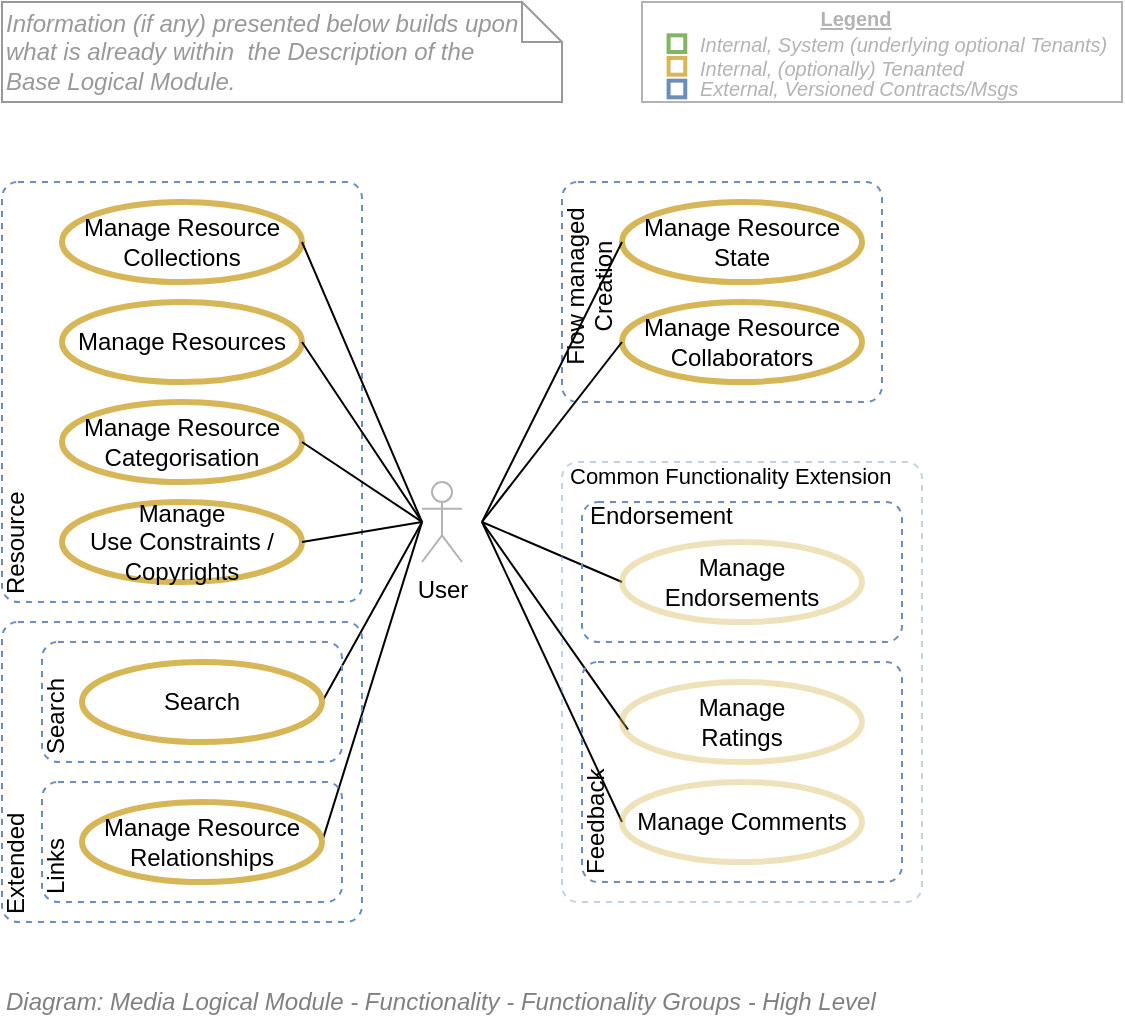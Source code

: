 <mxfile compressed="false" version="18.0.8" type="google">
  <diagram id="YfoHhzopuviahkxAxWKn" name="Functionality/Media Logical Module/Groups">
    <mxGraphModel grid="1" page="1" gridSize="10" guides="1" tooltips="1" connect="1" arrows="1" fold="1" pageScale="1" pageWidth="827" pageHeight="1169" math="0" shadow="0">
      <root>
        <mxCell id="l2yD9wWoukigZovHYlla-0" />
        <mxCell id="l2yD9wWoukigZovHYlla-1" parent="l2yD9wWoukigZovHYlla-0" />
        <mxCell id="l2yD9wWoukigZovHYlla-2" value="&lt;font style=&quot;font-size: 12px&quot;&gt;Diagram: Media Logical Module -&amp;nbsp;Functionality - Functionality Groups - High Level&lt;/font&gt;" style="text;strokeColor=none;fillColor=none;html=1;fontSize=12;fontStyle=2;verticalAlign=middle;align=left;shadow=0;glass=0;comic=0;opacity=30;fontColor=#808080;" vertex="1" parent="l2yD9wWoukigZovHYlla-1">
          <mxGeometry x="120" y="670" width="520" height="20" as="geometry" />
        </mxCell>
        <mxCell id="l2yD9wWoukigZovHYlla-3" value="" style="group" vertex="1" connectable="0" parent="l2yD9wWoukigZovHYlla-1">
          <mxGeometry x="120" y="180" width="560" height="50" as="geometry" />
        </mxCell>
        <UserObject label="Information (if any) presented below builds upon &lt;br&gt;what is already within&amp;nbsp; the Description of the &lt;br&gt;Base Logical Module." link="https://drive.google.com/file/d/1oMV0IeGAAscQwm4mQmpwyKH3BHNU0Zv-/view?usp=sharing" id="l2yD9wWoukigZovHYlla-4">
          <mxCell style="shape=note;size=20;whiteSpace=wrap;html=1;strokeWidth=1;fillColor=none;fontSize=12;align=left;fontStyle=2;strokeColor=#999999;fontColor=#999999;" vertex="1" parent="l2yD9wWoukigZovHYlla-3">
            <mxGeometry width="280" height="50" as="geometry" />
          </mxCell>
        </UserObject>
        <mxCell id="l2yD9wWoukigZovHYlla-5" value="" style="rounded=0;whiteSpace=wrap;html=1;fontSize=10;align=left;container=1;collapsible=0;fontColor=#B3B3B3;strokeColor=#B3B3B3;" vertex="1" parent="l2yD9wWoukigZovHYlla-1">
          <mxGeometry x="440" y="180" width="240" height="50" as="geometry" />
        </mxCell>
        <mxCell id="l2yD9wWoukigZovHYlla-6" value="" style="whiteSpace=wrap;html=1;aspect=fixed;fillColor=none;strokeColor=#82b366;fontSize=10;align=left;fontStyle=2;strokeWidth=2;" vertex="1" parent="l2yD9wWoukigZovHYlla-5">
          <mxGeometry x="13.294" y="16.667" width="8.333" height="8.333" as="geometry" />
        </mxCell>
        <mxCell id="l2yD9wWoukigZovHYlla-7" value="" style="whiteSpace=wrap;html=1;aspect=fixed;fillColor=none;strokeColor=#d6b656;fontSize=10;align=left;fontStyle=2;strokeWidth=2;" vertex="1" parent="l2yD9wWoukigZovHYlla-5">
          <mxGeometry x="13.294" y="28" width="8.333" height="8.333" as="geometry" />
        </mxCell>
        <mxCell id="l2yD9wWoukigZovHYlla-8" value="" style="whiteSpace=wrap;html=1;aspect=fixed;fillColor=none;strokeColor=#6c8ebf;fontSize=10;align=left;fontStyle=2;strokeWidth=2;" vertex="1" parent="l2yD9wWoukigZovHYlla-5">
          <mxGeometry x="13.294" y="39.333" width="8.333" height="8.333" as="geometry" />
        </mxCell>
        <mxCell id="l2yD9wWoukigZovHYlla-9" value="Internal, System (underlying optional Tenants)&amp;nbsp;" style="text;html=1;strokeColor=none;fillColor=none;align=left;verticalAlign=middle;whiteSpace=wrap;rounded=0;fontSize=10;fontStyle=2;fontColor=#B3B3B3;" vertex="1" parent="l2yD9wWoukigZovHYlla-5">
          <mxGeometry x="26.595" y="16.667" width="213.405" height="8.333" as="geometry" />
        </mxCell>
        <mxCell id="l2yD9wWoukigZovHYlla-10" value="Internal, (optionally) Tenanted" style="text;html=1;strokeColor=none;fillColor=none;align=left;verticalAlign=middle;whiteSpace=wrap;rounded=0;fontSize=10;fontStyle=2;fontColor=#B3B3B3;" vertex="1" parent="l2yD9wWoukigZovHYlla-5">
          <mxGeometry x="26.59" y="30" width="213.41" height="6.33" as="geometry" />
        </mxCell>
        <mxCell id="l2yD9wWoukigZovHYlla-11" value="External, Versioned Contracts/Msgs" style="text;html=1;strokeColor=none;fillColor=none;align=left;verticalAlign=middle;whiteSpace=wrap;rounded=0;fontSize=10;fontStyle=2;fontColor=#B3B3B3;" vertex="1" parent="l2yD9wWoukigZovHYlla-5">
          <mxGeometry x="26.595" y="39.333" width="213.405" height="8.333" as="geometry" />
        </mxCell>
        <mxCell id="l2yD9wWoukigZovHYlla-12" value="Legend" style="text;html=1;strokeColor=none;fillColor=none;align=center;verticalAlign=middle;whiteSpace=wrap;rounded=0;fontSize=10;fontStyle=5;fontColor=#B3B3B3;" vertex="1" parent="l2yD9wWoukigZovHYlla-5">
          <mxGeometry x="26.589" width="159.534" height="16.667" as="geometry" />
        </mxCell>
        <mxCell id="l2yD9wWoukigZovHYlla-13" value="&lt;div style=&quot;text-align: center&quot;&gt;Resource&lt;/div&gt;" style="rounded=1;whiteSpace=wrap;html=1;strokeColor=#6c8ebf;strokeWidth=1;fillColor=none;dashed=1;verticalAlign=top;align=left;spacingLeft=4;spacing=0;spacingTop=-5;arcSize=16;absoluteArcSize=1;collapsible=0;container=1;recursiveResize=0;fontSize=12;labelBackgroundColor=none;horizontal=0;" vertex="1" parent="l2yD9wWoukigZovHYlla-1">
          <mxGeometry x="120" y="270" width="180" height="210" as="geometry" />
        </mxCell>
        <mxCell id="l2yD9wWoukigZovHYlla-14" value="Manage Resources" style="ellipse;whiteSpace=wrap;html=1;shadow=0;glass=0;comic=0;strokeColor=#d6b656;strokeWidth=3;fillColor=none;fontSize=12;align=center;" vertex="1" parent="l2yD9wWoukigZovHYlla-13">
          <mxGeometry x="30" y="60" width="120" height="40" as="geometry" />
        </mxCell>
        <mxCell id="l2yD9wWoukigZovHYlla-15" value="Manage Resource Collections" style="ellipse;whiteSpace=wrap;html=1;shadow=0;glass=0;comic=0;strokeColor=#d6b656;strokeWidth=3;fillColor=none;fontSize=12;align=center;" vertex="1" parent="l2yD9wWoukigZovHYlla-13">
          <mxGeometry x="30" y="10" width="120" height="40" as="geometry" />
        </mxCell>
        <mxCell id="l2yD9wWoukigZovHYlla-16" value="Manage &lt;br&gt;Use Constraints / Copyrights" style="ellipse;whiteSpace=wrap;html=1;shadow=0;glass=0;comic=0;strokeColor=#d6b656;strokeWidth=3;fillColor=none;fontSize=12;align=center;" vertex="1" parent="l2yD9wWoukigZovHYlla-13">
          <mxGeometry x="30" y="160" width="120" height="40" as="geometry" />
        </mxCell>
        <mxCell id="l2yD9wWoukigZovHYlla-17" value="Manage Resource Categorisation" style="ellipse;whiteSpace=wrap;html=1;shadow=0;glass=0;comic=0;strokeColor=#d6b656;strokeWidth=3;fillColor=none;fontSize=12;align=center;" vertex="1" parent="l2yD9wWoukigZovHYlla-13">
          <mxGeometry x="30" y="110" width="120" height="40" as="geometry" />
        </mxCell>
        <mxCell id="l2yD9wWoukigZovHYlla-18" value="&lt;div style=&quot;text-align: center&quot;&gt;&lt;span&gt;Flow managed Creation&lt;/span&gt;&lt;/div&gt;" style="rounded=1;whiteSpace=wrap;html=1;strokeColor=#6c8ebf;strokeWidth=1;fillColor=none;dashed=1;verticalAlign=top;align=left;spacingLeft=4;spacing=0;spacingTop=-5;arcSize=16;absoluteArcSize=1;collapsible=0;container=1;recursiveResize=0;fontSize=12;labelBackgroundColor=none;horizontal=0;" vertex="1" parent="l2yD9wWoukigZovHYlla-1">
          <mxGeometry x="400" y="270" width="160" height="110" as="geometry" />
        </mxCell>
        <mxCell id="l2yD9wWoukigZovHYlla-19" value="Manage Resource Collaborators" style="ellipse;whiteSpace=wrap;html=1;shadow=0;glass=0;comic=0;strokeColor=#d6b656;strokeWidth=3;fillColor=none;fontSize=12;align=center;" vertex="1" parent="l2yD9wWoukigZovHYlla-18">
          <mxGeometry x="30" y="60" width="120" height="40" as="geometry" />
        </mxCell>
        <mxCell id="l2yD9wWoukigZovHYlla-20" value="Manage Resource State" style="ellipse;whiteSpace=wrap;html=1;shadow=0;glass=0;comic=0;strokeColor=#d6b656;strokeWidth=3;fillColor=none;fontSize=12;align=center;" vertex="1" parent="l2yD9wWoukigZovHYlla-18">
          <mxGeometry x="30" y="10" width="120" height="40" as="geometry" />
        </mxCell>
        <mxCell id="l2yD9wWoukigZovHYlla-21" style="rounded=0;orthogonalLoop=1;jettySize=auto;html=1;startArrow=none;startFill=0;endArrow=none;endFill=0;strokeColor=#000000;fontSize=12;fontColor=#808080;entryX=1;entryY=0.5;entryDx=0;entryDy=0;" edge="1" parent="l2yD9wWoukigZovHYlla-1" target="l2yD9wWoukigZovHYlla-14">
          <mxGeometry relative="1" as="geometry">
            <mxPoint x="330" y="440" as="sourcePoint" />
            <mxPoint x="260" y="430" as="targetPoint" />
          </mxGeometry>
        </mxCell>
        <mxCell id="l2yD9wWoukigZovHYlla-22" style="rounded=0;orthogonalLoop=1;jettySize=auto;html=1;entryX=1;entryY=0.5;entryDx=0;entryDy=0;startArrow=none;startFill=0;endArrow=none;endFill=0;strokeColor=#000000;fontSize=12;fontColor=#808080;" edge="1" parent="l2yD9wWoukigZovHYlla-1" target="l2yD9wWoukigZovHYlla-16">
          <mxGeometry relative="1" as="geometry">
            <mxPoint x="330" y="440" as="sourcePoint" />
            <mxPoint x="450" y="370" as="targetPoint" />
          </mxGeometry>
        </mxCell>
        <mxCell id="l2yD9wWoukigZovHYlla-23" style="rounded=0;orthogonalLoop=1;jettySize=auto;html=1;entryX=1;entryY=0.5;entryDx=0;entryDy=0;startArrow=none;startFill=0;endArrow=none;endFill=0;strokeColor=#000000;fontSize=12;fontColor=#808080;exitX=0;exitY=0.5;exitDx=0;exitDy=0;exitPerimeter=0;" edge="1" parent="l2yD9wWoukigZovHYlla-1" source="l2yD9wWoukigZovHYlla-29" target="l2yD9wWoukigZovHYlla-15">
          <mxGeometry relative="1" as="geometry">
            <mxPoint x="320" y="420" as="sourcePoint" />
            <mxPoint x="450" y="370" as="targetPoint" />
          </mxGeometry>
        </mxCell>
        <mxCell id="l2yD9wWoukigZovHYlla-24" style="rounded=0;orthogonalLoop=1;jettySize=auto;html=1;entryX=0;entryY=0.5;entryDx=0;entryDy=0;startArrow=none;startFill=0;endArrow=none;endFill=0;strokeColor=#000000;fontSize=12;fontColor=#808080;" edge="1" parent="l2yD9wWoukigZovHYlla-1" target="l2yD9wWoukigZovHYlla-20">
          <mxGeometry relative="1" as="geometry">
            <mxPoint x="360" y="440" as="sourcePoint" />
            <mxPoint x="450" y="410" as="targetPoint" />
          </mxGeometry>
        </mxCell>
        <mxCell id="l2yD9wWoukigZovHYlla-25" style="rounded=0;orthogonalLoop=1;jettySize=auto;html=1;entryX=0;entryY=0.5;entryDx=0;entryDy=0;startArrow=none;startFill=0;endArrow=none;endFill=0;strokeColor=#000000;fontSize=12;fontColor=#808080;" edge="1" parent="l2yD9wWoukigZovHYlla-1" target="l2yD9wWoukigZovHYlla-19">
          <mxGeometry relative="1" as="geometry">
            <mxPoint x="360" y="440" as="sourcePoint" />
            <mxPoint x="450" y="450" as="targetPoint" />
          </mxGeometry>
        </mxCell>
        <mxCell id="l2yD9wWoukigZovHYlla-26" style="rounded=0;orthogonalLoop=1;jettySize=auto;html=1;entryX=1;entryY=0.5;entryDx=0;entryDy=0;startArrow=none;startFill=0;endArrow=none;endFill=0;strokeColor=#000000;fontSize=12;fontColor=#808080;exitX=0;exitY=0.498;exitDx=0;exitDy=0;exitPerimeter=0;" edge="1" parent="l2yD9wWoukigZovHYlla-1" source="l2yD9wWoukigZovHYlla-29" target="l2yD9wWoukigZovHYlla-17">
          <mxGeometry relative="1" as="geometry">
            <mxPoint x="320" y="420" as="sourcePoint" />
            <mxPoint x="450" y="610" as="targetPoint" />
          </mxGeometry>
        </mxCell>
        <mxCell id="l2yD9wWoukigZovHYlla-27" style="rounded=0;orthogonalLoop=1;jettySize=auto;html=1;entryX=1;entryY=0.5;entryDx=0;entryDy=0;startArrow=none;startFill=0;endArrow=none;endFill=0;strokeColor=#000000;fontSize=12;fontColor=#808080;" edge="1" parent="l2yD9wWoukigZovHYlla-1" target="l2yD9wWoukigZovHYlla-35">
          <mxGeometry relative="1" as="geometry">
            <mxPoint x="330" y="440" as="sourcePoint" />
            <mxPoint x="450" y="450" as="targetPoint" />
          </mxGeometry>
        </mxCell>
        <mxCell id="l2yD9wWoukigZovHYlla-28" style="rounded=0;orthogonalLoop=1;jettySize=auto;html=1;entryX=1;entryY=0.5;entryDx=0;entryDy=0;startArrow=none;startFill=0;endArrow=none;endFill=0;strokeColor=#000000;fontSize=12;fontColor=#808080;" edge="1" parent="l2yD9wWoukigZovHYlla-1" target="l2yD9wWoukigZovHYlla-37">
          <mxGeometry relative="1" as="geometry">
            <mxPoint x="330" y="440" as="sourcePoint" />
            <mxPoint x="450" y="650" as="targetPoint" />
          </mxGeometry>
        </mxCell>
        <mxCell id="l2yD9wWoukigZovHYlla-29" value="User" style="shape=umlActor;verticalLabelPosition=bottom;labelBackgroundColor=#ffffff;verticalAlign=top;html=1;shadow=0;glass=0;comic=0;strokeColor=#B3B3B3;strokeWidth=1;fillColor=none;fontSize=12;fontColor=#000000;align=center;" vertex="1" parent="l2yD9wWoukigZovHYlla-1">
          <mxGeometry x="330" y="420" width="20" height="40" as="geometry" />
        </mxCell>
        <mxCell id="l2yD9wWoukigZovHYlla-30" style="rounded=0;orthogonalLoop=1;jettySize=auto;html=1;entryX=0;entryY=0.5;entryDx=0;entryDy=0;startArrow=none;startFill=0;endArrow=none;endFill=0;strokeColor=#000000;fontSize=12;fontColor=#808080;" edge="1" parent="l2yD9wWoukigZovHYlla-1" target="l2yD9wWoukigZovHYlla-40">
          <mxGeometry relative="1" as="geometry">
            <mxPoint x="360" y="440" as="sourcePoint" />
            <mxPoint x="440" y="420" as="targetPoint" />
          </mxGeometry>
        </mxCell>
        <mxCell id="l2yD9wWoukigZovHYlla-31" style="rounded=0;orthogonalLoop=1;jettySize=auto;html=1;entryX=0.025;entryY=0.596;entryDx=0;entryDy=0;startArrow=none;startFill=0;endArrow=none;endFill=0;strokeColor=#000000;fontSize=12;fontColor=#808080;entryPerimeter=0;" edge="1" parent="l2yD9wWoukigZovHYlla-1" target="l2yD9wWoukigZovHYlla-42">
          <mxGeometry relative="1" as="geometry">
            <mxPoint x="360" y="440" as="sourcePoint" />
            <mxPoint x="430" y="490" as="targetPoint" />
          </mxGeometry>
        </mxCell>
        <mxCell id="l2yD9wWoukigZovHYlla-32" style="rounded=0;orthogonalLoop=1;jettySize=auto;html=1;entryX=0;entryY=0.5;entryDx=0;entryDy=0;startArrow=none;startFill=0;endArrow=none;endFill=0;strokeColor=#000000;fontSize=12;fontColor=#808080;" edge="1" parent="l2yD9wWoukigZovHYlla-1" target="l2yD9wWoukigZovHYlla-43">
          <mxGeometry relative="1" as="geometry">
            <mxPoint x="360" y="440" as="sourcePoint" />
            <mxPoint x="433" y="543.84" as="targetPoint" />
          </mxGeometry>
        </mxCell>
        <mxCell id="l2yD9wWoukigZovHYlla-33" value="&lt;div style=&quot;text-align: center&quot;&gt;&lt;span&gt;Extended&lt;/span&gt;&lt;/div&gt;" style="rounded=1;whiteSpace=wrap;html=1;strokeColor=#6c8ebf;strokeWidth=1;fillColor=none;dashed=1;verticalAlign=top;align=left;spacingLeft=4;spacing=0;spacingTop=-5;arcSize=16;absoluteArcSize=1;collapsible=0;container=1;recursiveResize=0;fontSize=12;labelBackgroundColor=none;horizontal=0;" vertex="1" parent="l2yD9wWoukigZovHYlla-1">
          <mxGeometry x="120" y="490" width="180" height="150" as="geometry" />
        </mxCell>
        <mxCell id="l2yD9wWoukigZovHYlla-34" value="&lt;div style=&quot;text-align: center&quot;&gt;&lt;span&gt;Links&lt;/span&gt;&lt;/div&gt;" style="rounded=1;whiteSpace=wrap;html=1;strokeColor=#6c8ebf;strokeWidth=1;fillColor=none;dashed=1;verticalAlign=top;align=left;spacingLeft=4;spacing=0;spacingTop=-5;arcSize=16;absoluteArcSize=1;collapsible=0;container=1;recursiveResize=0;fontSize=12;labelBackgroundColor=none;horizontal=0;" vertex="1" parent="l2yD9wWoukigZovHYlla-33">
          <mxGeometry x="20" y="80" width="150" height="60" as="geometry" />
        </mxCell>
        <mxCell id="l2yD9wWoukigZovHYlla-35" value="Manage Resource Relationships" style="ellipse;whiteSpace=wrap;html=1;shadow=0;glass=0;comic=0;strokeColor=#d6b656;strokeWidth=3;fillColor=none;fontSize=12;align=center;" vertex="1" parent="l2yD9wWoukigZovHYlla-34">
          <mxGeometry x="20" y="10.0" width="120" height="40" as="geometry" />
        </mxCell>
        <mxCell id="l2yD9wWoukigZovHYlla-36" value="&lt;div style=&quot;text-align: center&quot;&gt;&lt;span&gt;Search&lt;/span&gt;&lt;/div&gt;" style="rounded=1;whiteSpace=wrap;html=1;strokeColor=#6c8ebf;strokeWidth=1;fillColor=none;dashed=1;verticalAlign=top;align=left;spacingLeft=4;spacing=0;spacingTop=-5;arcSize=16;absoluteArcSize=1;collapsible=0;container=1;recursiveResize=0;fontSize=12;labelBackgroundColor=none;horizontal=0;" vertex="1" parent="l2yD9wWoukigZovHYlla-33">
          <mxGeometry x="20" y="10" width="150" height="60" as="geometry" />
        </mxCell>
        <mxCell id="l2yD9wWoukigZovHYlla-37" value="Search" style="ellipse;whiteSpace=wrap;html=1;shadow=0;glass=0;comic=0;strokeColor=#d6b656;strokeWidth=3;fillColor=none;fontSize=12;align=center;" vertex="1" parent="l2yD9wWoukigZovHYlla-36">
          <mxGeometry x="20" y="10" width="120" height="40" as="geometry" />
        </mxCell>
        <mxCell id="l2yD9wWoukigZovHYlla-38" value="&lt;div style=&quot;text-align: center&quot;&gt;&lt;font style=&quot;font-size: 11px&quot;&gt;Common Functionality Extension&amp;nbsp;&lt;/font&gt;&lt;/div&gt;" style="rounded=1;whiteSpace=wrap;html=1;strokeColor=#6c8ebf;strokeWidth=1;fillColor=none;dashed=1;verticalAlign=top;align=left;spacingLeft=4;spacing=0;spacingTop=-5;arcSize=16;absoluteArcSize=1;collapsible=0;container=1;recursiveResize=0;fontSize=12;labelBackgroundColor=none;horizontal=1;opacity=40;" vertex="1" parent="l2yD9wWoukigZovHYlla-1">
          <mxGeometry x="400" y="410" width="180" height="220" as="geometry" />
        </mxCell>
        <mxCell id="l2yD9wWoukigZovHYlla-39" value="&lt;div style=&quot;text-align: center&quot;&gt;&lt;span&gt;Endorse&lt;/span&gt;&lt;span&gt;ment&lt;/span&gt;&lt;/div&gt;" style="rounded=1;whiteSpace=wrap;html=1;strokeColor=#6c8ebf;strokeWidth=1;fillColor=none;dashed=1;verticalAlign=top;align=left;spacingLeft=4;spacing=0;spacingTop=-5;arcSize=16;absoluteArcSize=1;collapsible=0;container=1;recursiveResize=0;fontSize=12;labelBackgroundColor=none;horizontal=1;" vertex="1" parent="l2yD9wWoukigZovHYlla-38">
          <mxGeometry x="10" y="20" width="160" height="70" as="geometry" />
        </mxCell>
        <mxCell id="l2yD9wWoukigZovHYlla-40" value="Manage Endorsements" style="ellipse;whiteSpace=wrap;html=1;shadow=0;glass=0;comic=0;strokeColor=#d6b656;strokeWidth=3;fillColor=none;fontSize=12;align=center;opacity=40;" vertex="1" parent="l2yD9wWoukigZovHYlla-39">
          <mxGeometry x="20" y="20.0" width="120" height="40" as="geometry" />
        </mxCell>
        <mxCell id="l2yD9wWoukigZovHYlla-41" value="&lt;div style=&quot;text-align: center&quot;&gt;&lt;span&gt;Feedback&lt;/span&gt;&lt;/div&gt;" style="rounded=1;whiteSpace=wrap;html=1;strokeColor=#6c8ebf;strokeWidth=1;fillColor=none;dashed=1;verticalAlign=top;align=left;spacingLeft=4;spacing=0;spacingTop=-5;arcSize=16;absoluteArcSize=1;collapsible=0;container=1;recursiveResize=0;fontSize=12;labelBackgroundColor=none;horizontal=0;" vertex="1" parent="l2yD9wWoukigZovHYlla-38">
          <mxGeometry x="10" y="100" width="160" height="110" as="geometry" />
        </mxCell>
        <mxCell id="l2yD9wWoukigZovHYlla-42" value="Manage &lt;br style=&quot;font-size: 12px;&quot;&gt;Ratings" style="ellipse;whiteSpace=wrap;html=1;shadow=0;glass=0;comic=0;strokeColor=#d6b656;strokeWidth=3;fillColor=none;fontSize=12;align=center;opacity=40;" vertex="1" parent="l2yD9wWoukigZovHYlla-41">
          <mxGeometry x="20" y="10" width="120" height="40" as="geometry" />
        </mxCell>
        <mxCell id="l2yD9wWoukigZovHYlla-43" value="Manage Comments" style="ellipse;whiteSpace=wrap;html=1;shadow=0;glass=0;comic=0;strokeColor=#d6b656;strokeWidth=3;fillColor=none;fontSize=12;align=center;opacity=40;" vertex="1" parent="l2yD9wWoukigZovHYlla-41">
          <mxGeometry x="20" y="60" width="120" height="40" as="geometry" />
        </mxCell>
      </root>
    </mxGraphModel>
  </diagram>
</mxfile>
